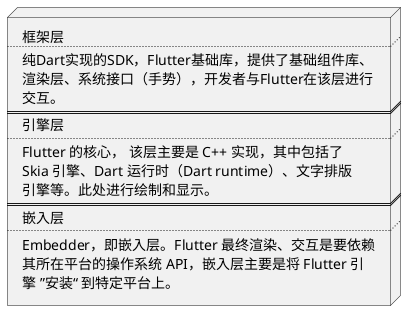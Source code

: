 @startuml 系统层级架构图

node node[
  框架层
  ....
  纯Dart实现的SDK，Flutter基础库，提供了基础组件库、
  渲染层、系统接口（手势），开发者与Flutter在该层进行
  交互。
  ===
  引擎层
  ....
  Flutter 的核心， 该层主要是 C++ 实现，其中包括了 
  Skia 引擎、Dart 运行时（Dart runtime）、文字排版
  引擎等。此处进行绘制和显示。
  ===
  嵌入层
  ....
Embedder，即嵌入层。Flutter 最终渲染、交互是要依赖
其所在平台的操作系统 API，嵌入层主要是将 Flutter 引
擎 ”安装“ 到特定平台上。
]

@enduml